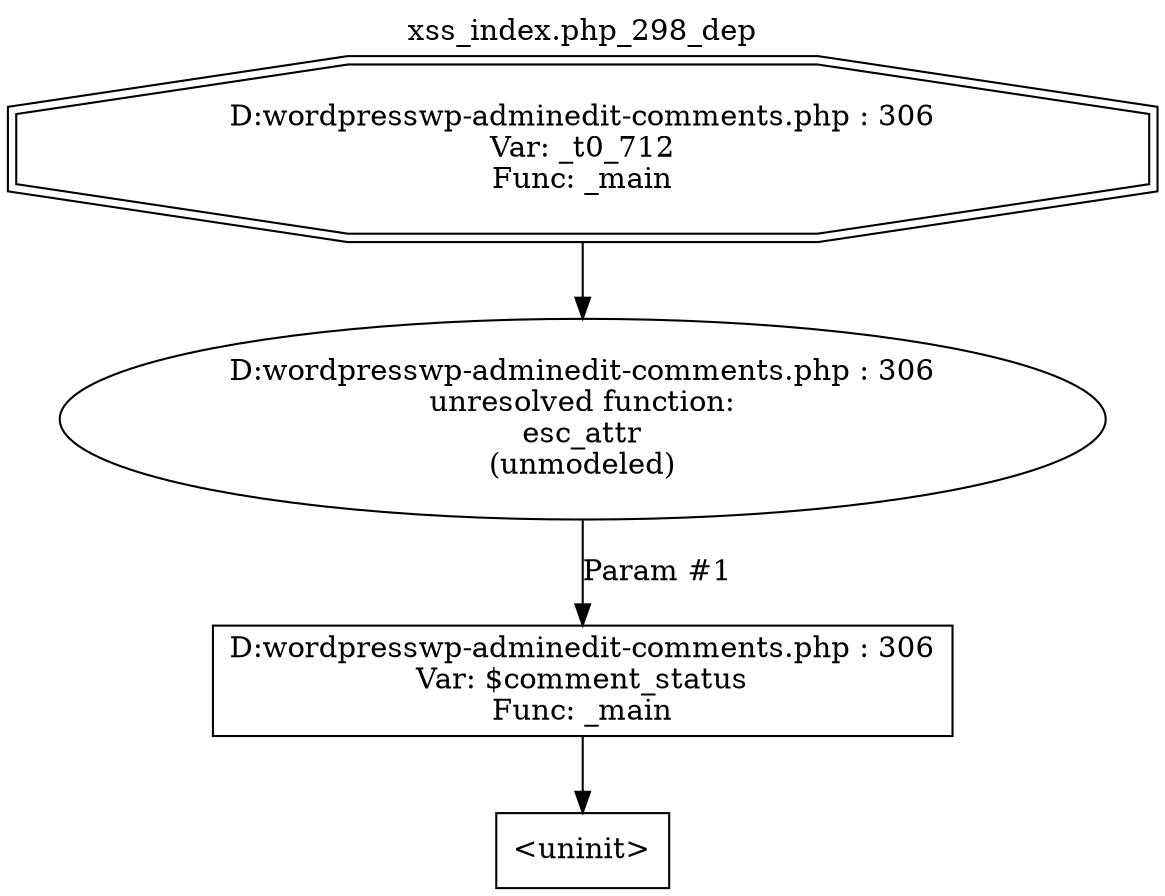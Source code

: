 digraph cfg {
  label="xss_index.php_298_dep";
  labelloc=t;
  n1 [shape=doubleoctagon, label="D:\wordpress\wp-admin\edit-comments.php : 306\nVar: _t0_712\nFunc: _main\n"];
  n2 [shape=ellipse, label="D:\wordpress\wp-admin\edit-comments.php : 306\nunresolved function:\nesc_attr\n(unmodeled)\n"];
  n3 [shape=box, label="D:\wordpress\wp-admin\edit-comments.php : 306\nVar: $comment_status\nFunc: _main\n"];
  n4 [shape=box, label="<uninit>"];
  n1 -> n2;
  n3 -> n4;
  n2 -> n3[label="Param #1"];
}
